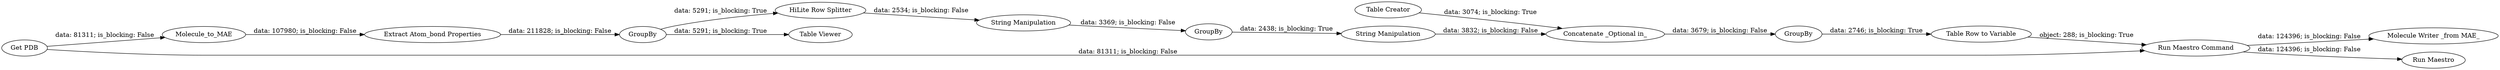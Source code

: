 digraph {
	"-1482633268379834286_15197" [label="Get PDB"]
	"-1482633268379834286_15206" [label=GroupBy]
	"-1482633268379834286_15211" [label="Extract Atom_bond Properties"]
	"-1482633268379834286_15204" [label="Table Creator"]
	"-1482633268379834286_15210" [label="Molecule Writer _from MAE_"]
	"-1482633268379834286_15200" [label=GroupBy]
	"-1482633268379834286_15212" [label=Molecule_to_MAE]
	"-1482633268379834286_15205" [label="Concatenate _Optional in_"]
	"-1482633268379834286_15198" [label="Run Maestro Command"]
	"-1482633268379834286_15214" [label="Table Viewer"]
	"-1482633268379834286_15208" [label="Run Maestro"]
	"-1482633268379834286_15201" [label="String Manipulation"]
	"-1482633268379834286_15203" [label="String Manipulation"]
	"-1482633268379834286_15213" [label=GroupBy]
	"-1482633268379834286_15207" [label="Table Row to Variable"]
	"-1482633268379834286_15202" [label="HiLite Row Splitter"]
	"-1482633268379834286_15205" -> "-1482633268379834286_15206" [label="data: 3679; is_blocking: False"]
	"-1482633268379834286_15207" -> "-1482633268379834286_15198" [label="object: 288; is_blocking: True"]
	"-1482633268379834286_15197" -> "-1482633268379834286_15212" [label="data: 81311; is_blocking: False"]
	"-1482633268379834286_15212" -> "-1482633268379834286_15211" [label="data: 107980; is_blocking: False"]
	"-1482633268379834286_15202" -> "-1482633268379834286_15201" [label="data: 2534; is_blocking: False"]
	"-1482633268379834286_15201" -> "-1482633268379834286_15200" [label="data: 3369; is_blocking: False"]
	"-1482633268379834286_15203" -> "-1482633268379834286_15205" [label="data: 3832; is_blocking: False"]
	"-1482633268379834286_15213" -> "-1482633268379834286_15202" [label="data: 5291; is_blocking: True"]
	"-1482633268379834286_15211" -> "-1482633268379834286_15213" [label="data: 211828; is_blocking: False"]
	"-1482633268379834286_15206" -> "-1482633268379834286_15207" [label="data: 2746; is_blocking: True"]
	"-1482633268379834286_15198" -> "-1482633268379834286_15210" [label="data: 124396; is_blocking: False"]
	"-1482633268379834286_15200" -> "-1482633268379834286_15203" [label="data: 2438; is_blocking: True"]
	"-1482633268379834286_15198" -> "-1482633268379834286_15208" [label="data: 124396; is_blocking: False"]
	"-1482633268379834286_15213" -> "-1482633268379834286_15214" [label="data: 5291; is_blocking: True"]
	"-1482633268379834286_15197" -> "-1482633268379834286_15198" [label="data: 81311; is_blocking: False"]
	"-1482633268379834286_15204" -> "-1482633268379834286_15205" [label="data: 3074; is_blocking: True"]
	rankdir=LR
}
